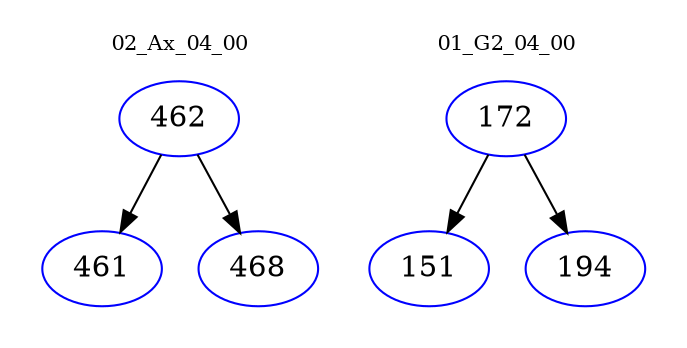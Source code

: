 digraph{
subgraph cluster_0 {
color = white
label = "02_Ax_04_00";
fontsize=10;
T0_462 [label="462", color="blue"]
T0_462 -> T0_461 [color="black"]
T0_461 [label="461", color="blue"]
T0_462 -> T0_468 [color="black"]
T0_468 [label="468", color="blue"]
}
subgraph cluster_1 {
color = white
label = "01_G2_04_00";
fontsize=10;
T1_172 [label="172", color="blue"]
T1_172 -> T1_151 [color="black"]
T1_151 [label="151", color="blue"]
T1_172 -> T1_194 [color="black"]
T1_194 [label="194", color="blue"]
}
}
